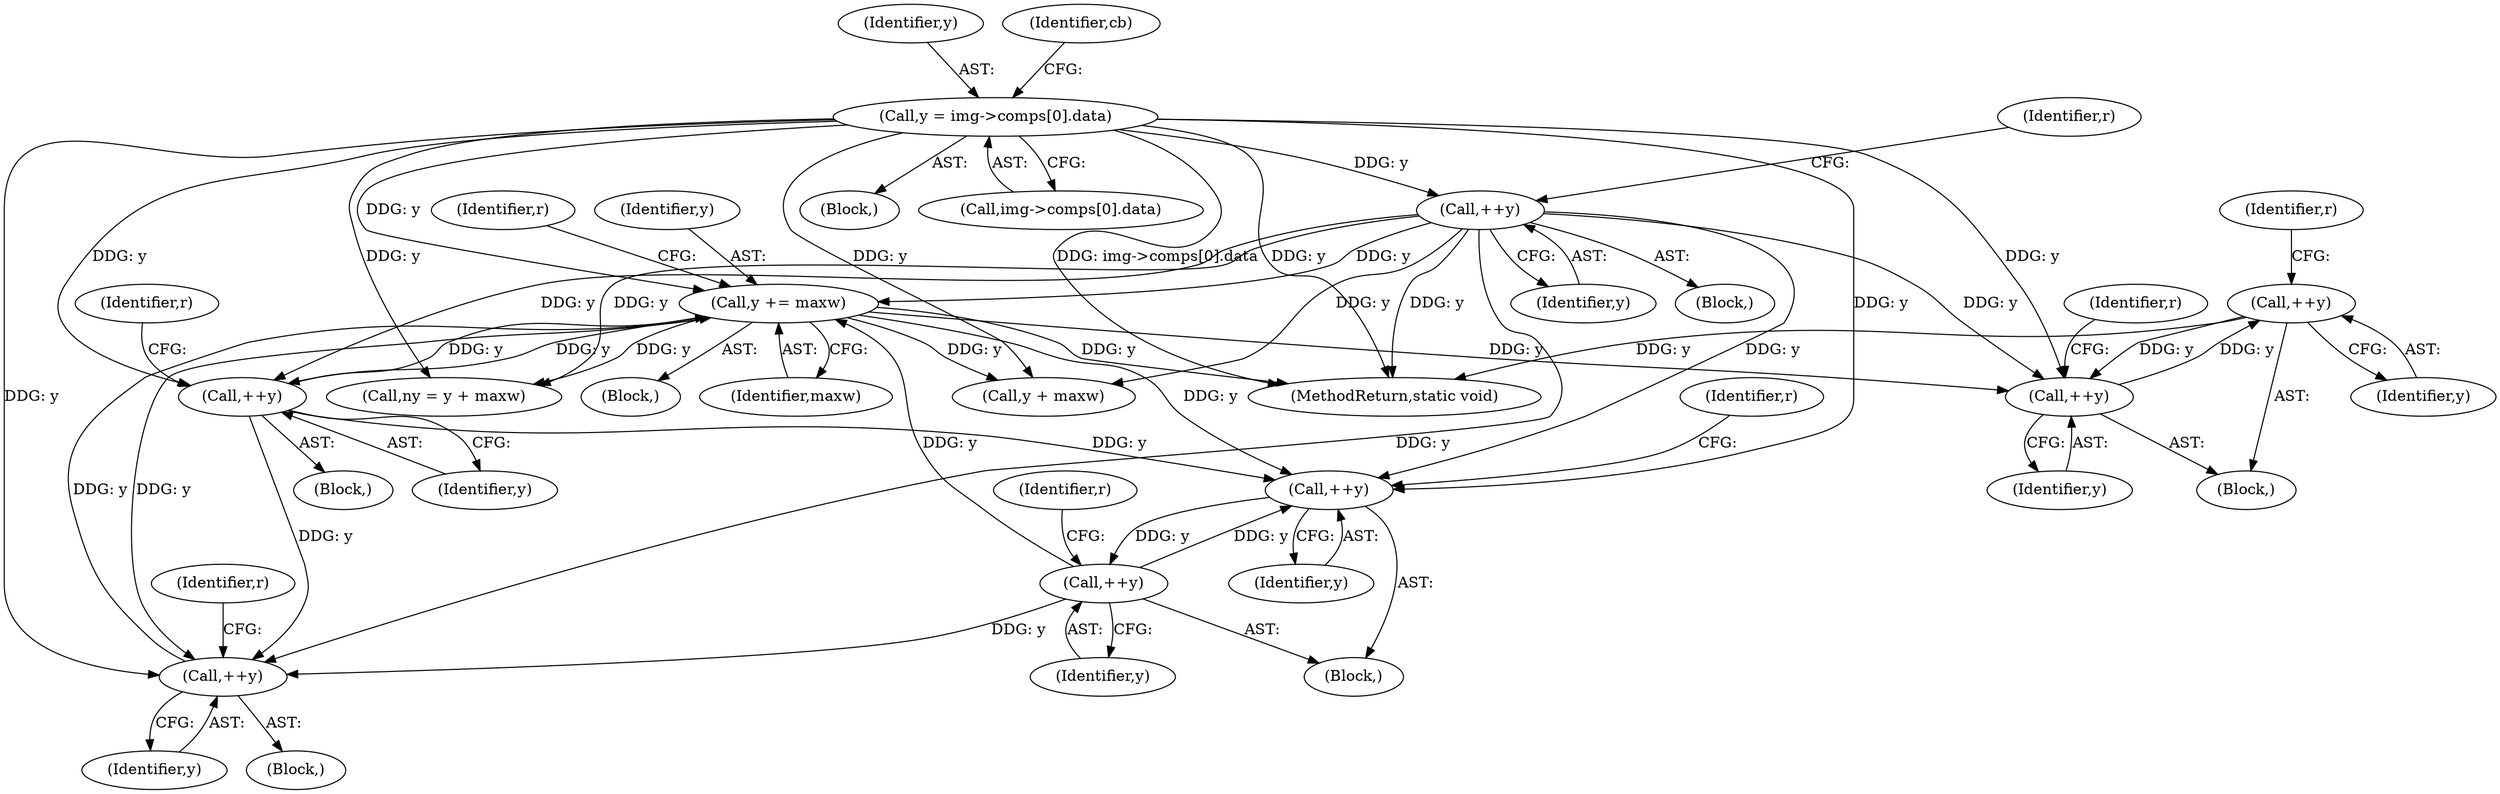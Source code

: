 digraph "0_openjpeg_15f081c89650dccee4aa4ae66f614c3fdb268767_0@pointer" {
"1000607" [label="(Call,++y)"];
"1000587" [label="(Call,++y)"];
"1000181" [label="(Call,y = img->comps[0].data)"];
"1000304" [label="(Call,++y)"];
"1000607" [label="(Call,++y)"];
"1000541" [label="(Call,y += maxw)"];
"1000364" [label="(Call,++y)"];
"1000440" [label="(Call,++y)"];
"1000420" [label="(Call,++y)"];
"1000509" [label="(Call,++y)"];
"1000307" [label="(Identifier,r)"];
"1000305" [label="(Identifier,y)"];
"1000421" [label="(Identifier,y)"];
"1000365" [label="(Identifier,y)"];
"1000588" [label="(Identifier,y)"];
"1000443" [label="(Identifier,r)"];
"1000574" [label="(Block,)"];
"1000329" [label="(Call,ny = y + maxw)"];
"1000327" [label="(Block,)"];
"1000353" [label="(Block,)"];
"1000440" [label="(Call,++y)"];
"1000509" [label="(Call,++y)"];
"1000364" [label="(Call,++y)"];
"1000542" [label="(Identifier,y)"];
"1000543" [label="(Identifier,maxw)"];
"1000607" [label="(Call,++y)"];
"1000304" [label="(Call,++y)"];
"1000541" [label="(Call,y += maxw)"];
"1000510" [label="(Identifier,y)"];
"1000512" [label="(Identifier,r)"];
"1000105" [label="(Block,)"];
"1000182" [label="(Identifier,y)"];
"1000441" [label="(Identifier,y)"];
"1000367" [label="(Identifier,r)"];
"1000610" [label="(Identifier,r)"];
"1000407" [label="(Block,)"];
"1000608" [label="(Identifier,y)"];
"1000331" [label="(Call,y + maxw)"];
"1000191" [label="(Identifier,cb)"];
"1000590" [label="(Identifier,r)"];
"1000496" [label="(Block,)"];
"1000293" [label="(Block,)"];
"1000183" [label="(Call,img->comps[0].data)"];
"1000792" [label="(MethodReturn,static void)"];
"1000545" [label="(Identifier,r)"];
"1000420" [label="(Call,++y)"];
"1000181" [label="(Call,y = img->comps[0].data)"];
"1000423" [label="(Identifier,r)"];
"1000587" [label="(Call,++y)"];
"1000607" -> "1000574"  [label="AST: "];
"1000607" -> "1000608"  [label="CFG: "];
"1000608" -> "1000607"  [label="AST: "];
"1000610" -> "1000607"  [label="CFG: "];
"1000607" -> "1000792"  [label="DDG: y"];
"1000607" -> "1000587"  [label="DDG: y"];
"1000587" -> "1000607"  [label="DDG: y"];
"1000587" -> "1000574"  [label="AST: "];
"1000587" -> "1000588"  [label="CFG: "];
"1000588" -> "1000587"  [label="AST: "];
"1000590" -> "1000587"  [label="CFG: "];
"1000181" -> "1000587"  [label="DDG: y"];
"1000304" -> "1000587"  [label="DDG: y"];
"1000541" -> "1000587"  [label="DDG: y"];
"1000181" -> "1000105"  [label="AST: "];
"1000181" -> "1000183"  [label="CFG: "];
"1000182" -> "1000181"  [label="AST: "];
"1000183" -> "1000181"  [label="AST: "];
"1000191" -> "1000181"  [label="CFG: "];
"1000181" -> "1000792"  [label="DDG: y"];
"1000181" -> "1000792"  [label="DDG: img->comps[0].data"];
"1000181" -> "1000304"  [label="DDG: y"];
"1000181" -> "1000329"  [label="DDG: y"];
"1000181" -> "1000331"  [label="DDG: y"];
"1000181" -> "1000364"  [label="DDG: y"];
"1000181" -> "1000420"  [label="DDG: y"];
"1000181" -> "1000509"  [label="DDG: y"];
"1000181" -> "1000541"  [label="DDG: y"];
"1000304" -> "1000293"  [label="AST: "];
"1000304" -> "1000305"  [label="CFG: "];
"1000305" -> "1000304"  [label="AST: "];
"1000307" -> "1000304"  [label="CFG: "];
"1000304" -> "1000792"  [label="DDG: y"];
"1000304" -> "1000329"  [label="DDG: y"];
"1000304" -> "1000331"  [label="DDG: y"];
"1000304" -> "1000364"  [label="DDG: y"];
"1000304" -> "1000420"  [label="DDG: y"];
"1000304" -> "1000509"  [label="DDG: y"];
"1000304" -> "1000541"  [label="DDG: y"];
"1000541" -> "1000327"  [label="AST: "];
"1000541" -> "1000543"  [label="CFG: "];
"1000542" -> "1000541"  [label="AST: "];
"1000543" -> "1000541"  [label="AST: "];
"1000545" -> "1000541"  [label="CFG: "];
"1000541" -> "1000792"  [label="DDG: y"];
"1000541" -> "1000329"  [label="DDG: y"];
"1000541" -> "1000331"  [label="DDG: y"];
"1000541" -> "1000364"  [label="DDG: y"];
"1000541" -> "1000420"  [label="DDG: y"];
"1000541" -> "1000509"  [label="DDG: y"];
"1000364" -> "1000541"  [label="DDG: y"];
"1000440" -> "1000541"  [label="DDG: y"];
"1000509" -> "1000541"  [label="DDG: y"];
"1000364" -> "1000353"  [label="AST: "];
"1000364" -> "1000365"  [label="CFG: "];
"1000365" -> "1000364"  [label="AST: "];
"1000367" -> "1000364"  [label="CFG: "];
"1000364" -> "1000420"  [label="DDG: y"];
"1000364" -> "1000509"  [label="DDG: y"];
"1000440" -> "1000407"  [label="AST: "];
"1000440" -> "1000441"  [label="CFG: "];
"1000441" -> "1000440"  [label="AST: "];
"1000443" -> "1000440"  [label="CFG: "];
"1000440" -> "1000420"  [label="DDG: y"];
"1000420" -> "1000440"  [label="DDG: y"];
"1000440" -> "1000509"  [label="DDG: y"];
"1000420" -> "1000407"  [label="AST: "];
"1000420" -> "1000421"  [label="CFG: "];
"1000421" -> "1000420"  [label="AST: "];
"1000423" -> "1000420"  [label="CFG: "];
"1000509" -> "1000496"  [label="AST: "];
"1000509" -> "1000510"  [label="CFG: "];
"1000510" -> "1000509"  [label="AST: "];
"1000512" -> "1000509"  [label="CFG: "];
}
